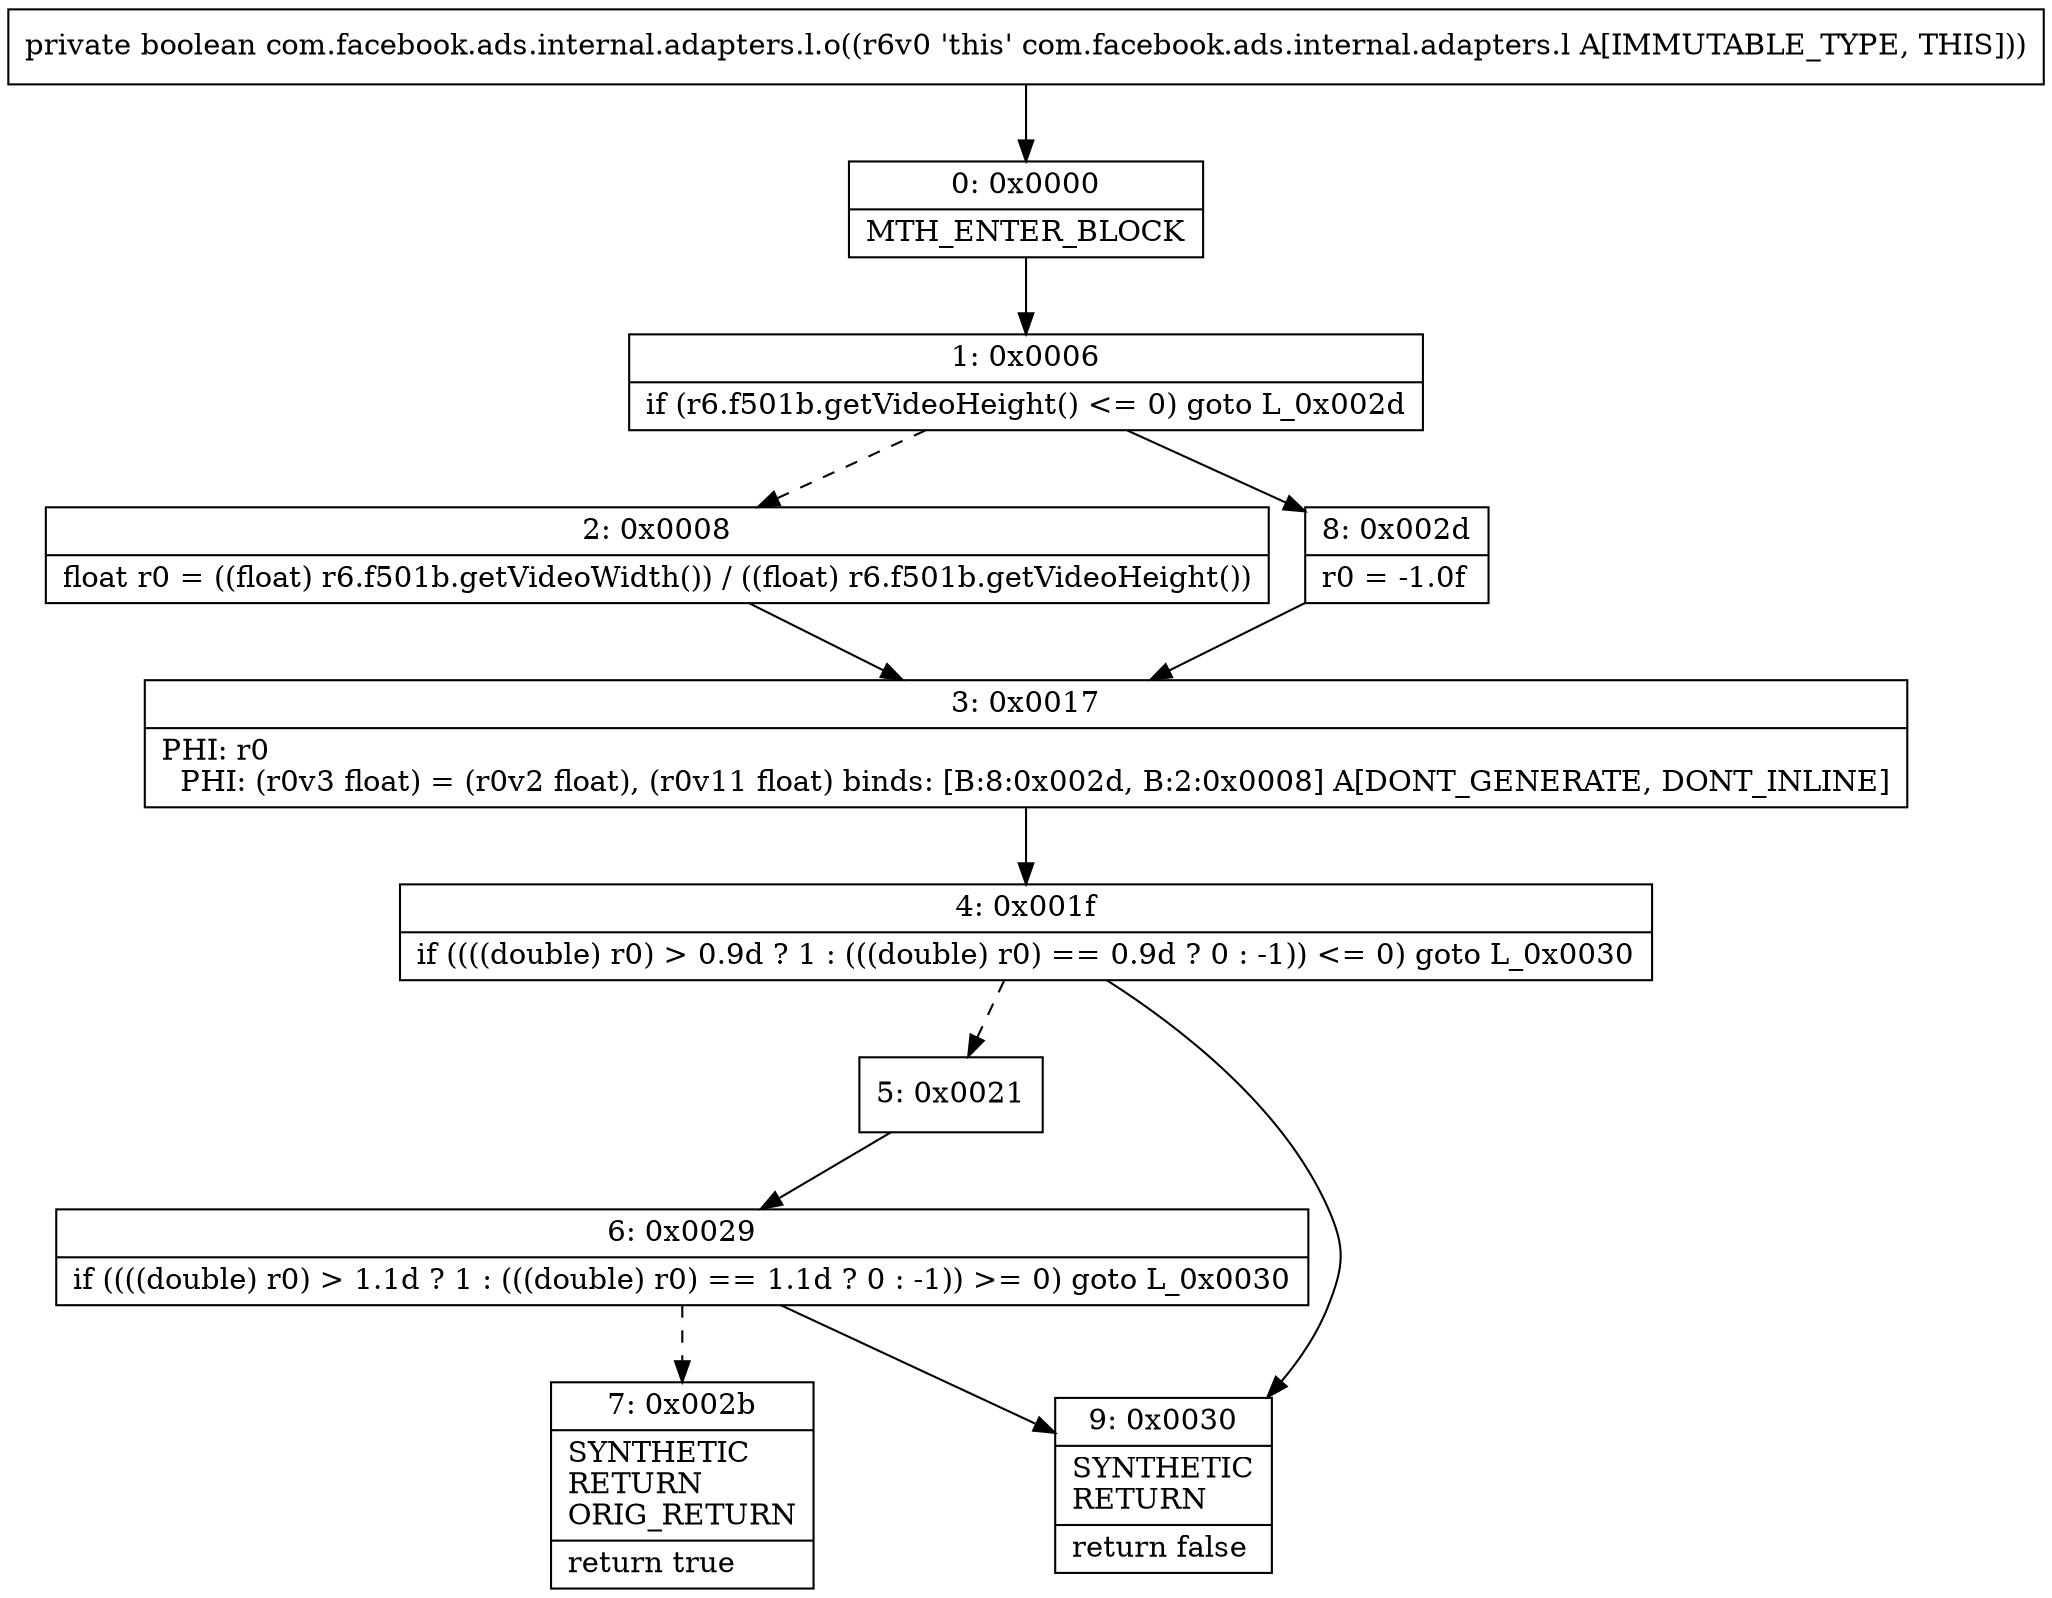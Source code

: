 digraph "CFG forcom.facebook.ads.internal.adapters.l.o()Z" {
Node_0 [shape=record,label="{0\:\ 0x0000|MTH_ENTER_BLOCK\l}"];
Node_1 [shape=record,label="{1\:\ 0x0006|if (r6.f501b.getVideoHeight() \<= 0) goto L_0x002d\l}"];
Node_2 [shape=record,label="{2\:\ 0x0008|float r0 = ((float) r6.f501b.getVideoWidth()) \/ ((float) r6.f501b.getVideoHeight())\l}"];
Node_3 [shape=record,label="{3\:\ 0x0017|PHI: r0 \l  PHI: (r0v3 float) = (r0v2 float), (r0v11 float) binds: [B:8:0x002d, B:2:0x0008] A[DONT_GENERATE, DONT_INLINE]\l}"];
Node_4 [shape=record,label="{4\:\ 0x001f|if ((((double) r0) \> 0.9d ? 1 : (((double) r0) == 0.9d ? 0 : \-1)) \<= 0) goto L_0x0030\l}"];
Node_5 [shape=record,label="{5\:\ 0x0021}"];
Node_6 [shape=record,label="{6\:\ 0x0029|if ((((double) r0) \> 1.1d ? 1 : (((double) r0) == 1.1d ? 0 : \-1)) \>= 0) goto L_0x0030\l}"];
Node_7 [shape=record,label="{7\:\ 0x002b|SYNTHETIC\lRETURN\lORIG_RETURN\l|return true\l}"];
Node_8 [shape=record,label="{8\:\ 0x002d|r0 = \-1.0f\l}"];
Node_9 [shape=record,label="{9\:\ 0x0030|SYNTHETIC\lRETURN\l|return false\l}"];
MethodNode[shape=record,label="{private boolean com.facebook.ads.internal.adapters.l.o((r6v0 'this' com.facebook.ads.internal.adapters.l A[IMMUTABLE_TYPE, THIS])) }"];
MethodNode -> Node_0;
Node_0 -> Node_1;
Node_1 -> Node_2[style=dashed];
Node_1 -> Node_8;
Node_2 -> Node_3;
Node_3 -> Node_4;
Node_4 -> Node_5[style=dashed];
Node_4 -> Node_9;
Node_5 -> Node_6;
Node_6 -> Node_7[style=dashed];
Node_6 -> Node_9;
Node_8 -> Node_3;
}

